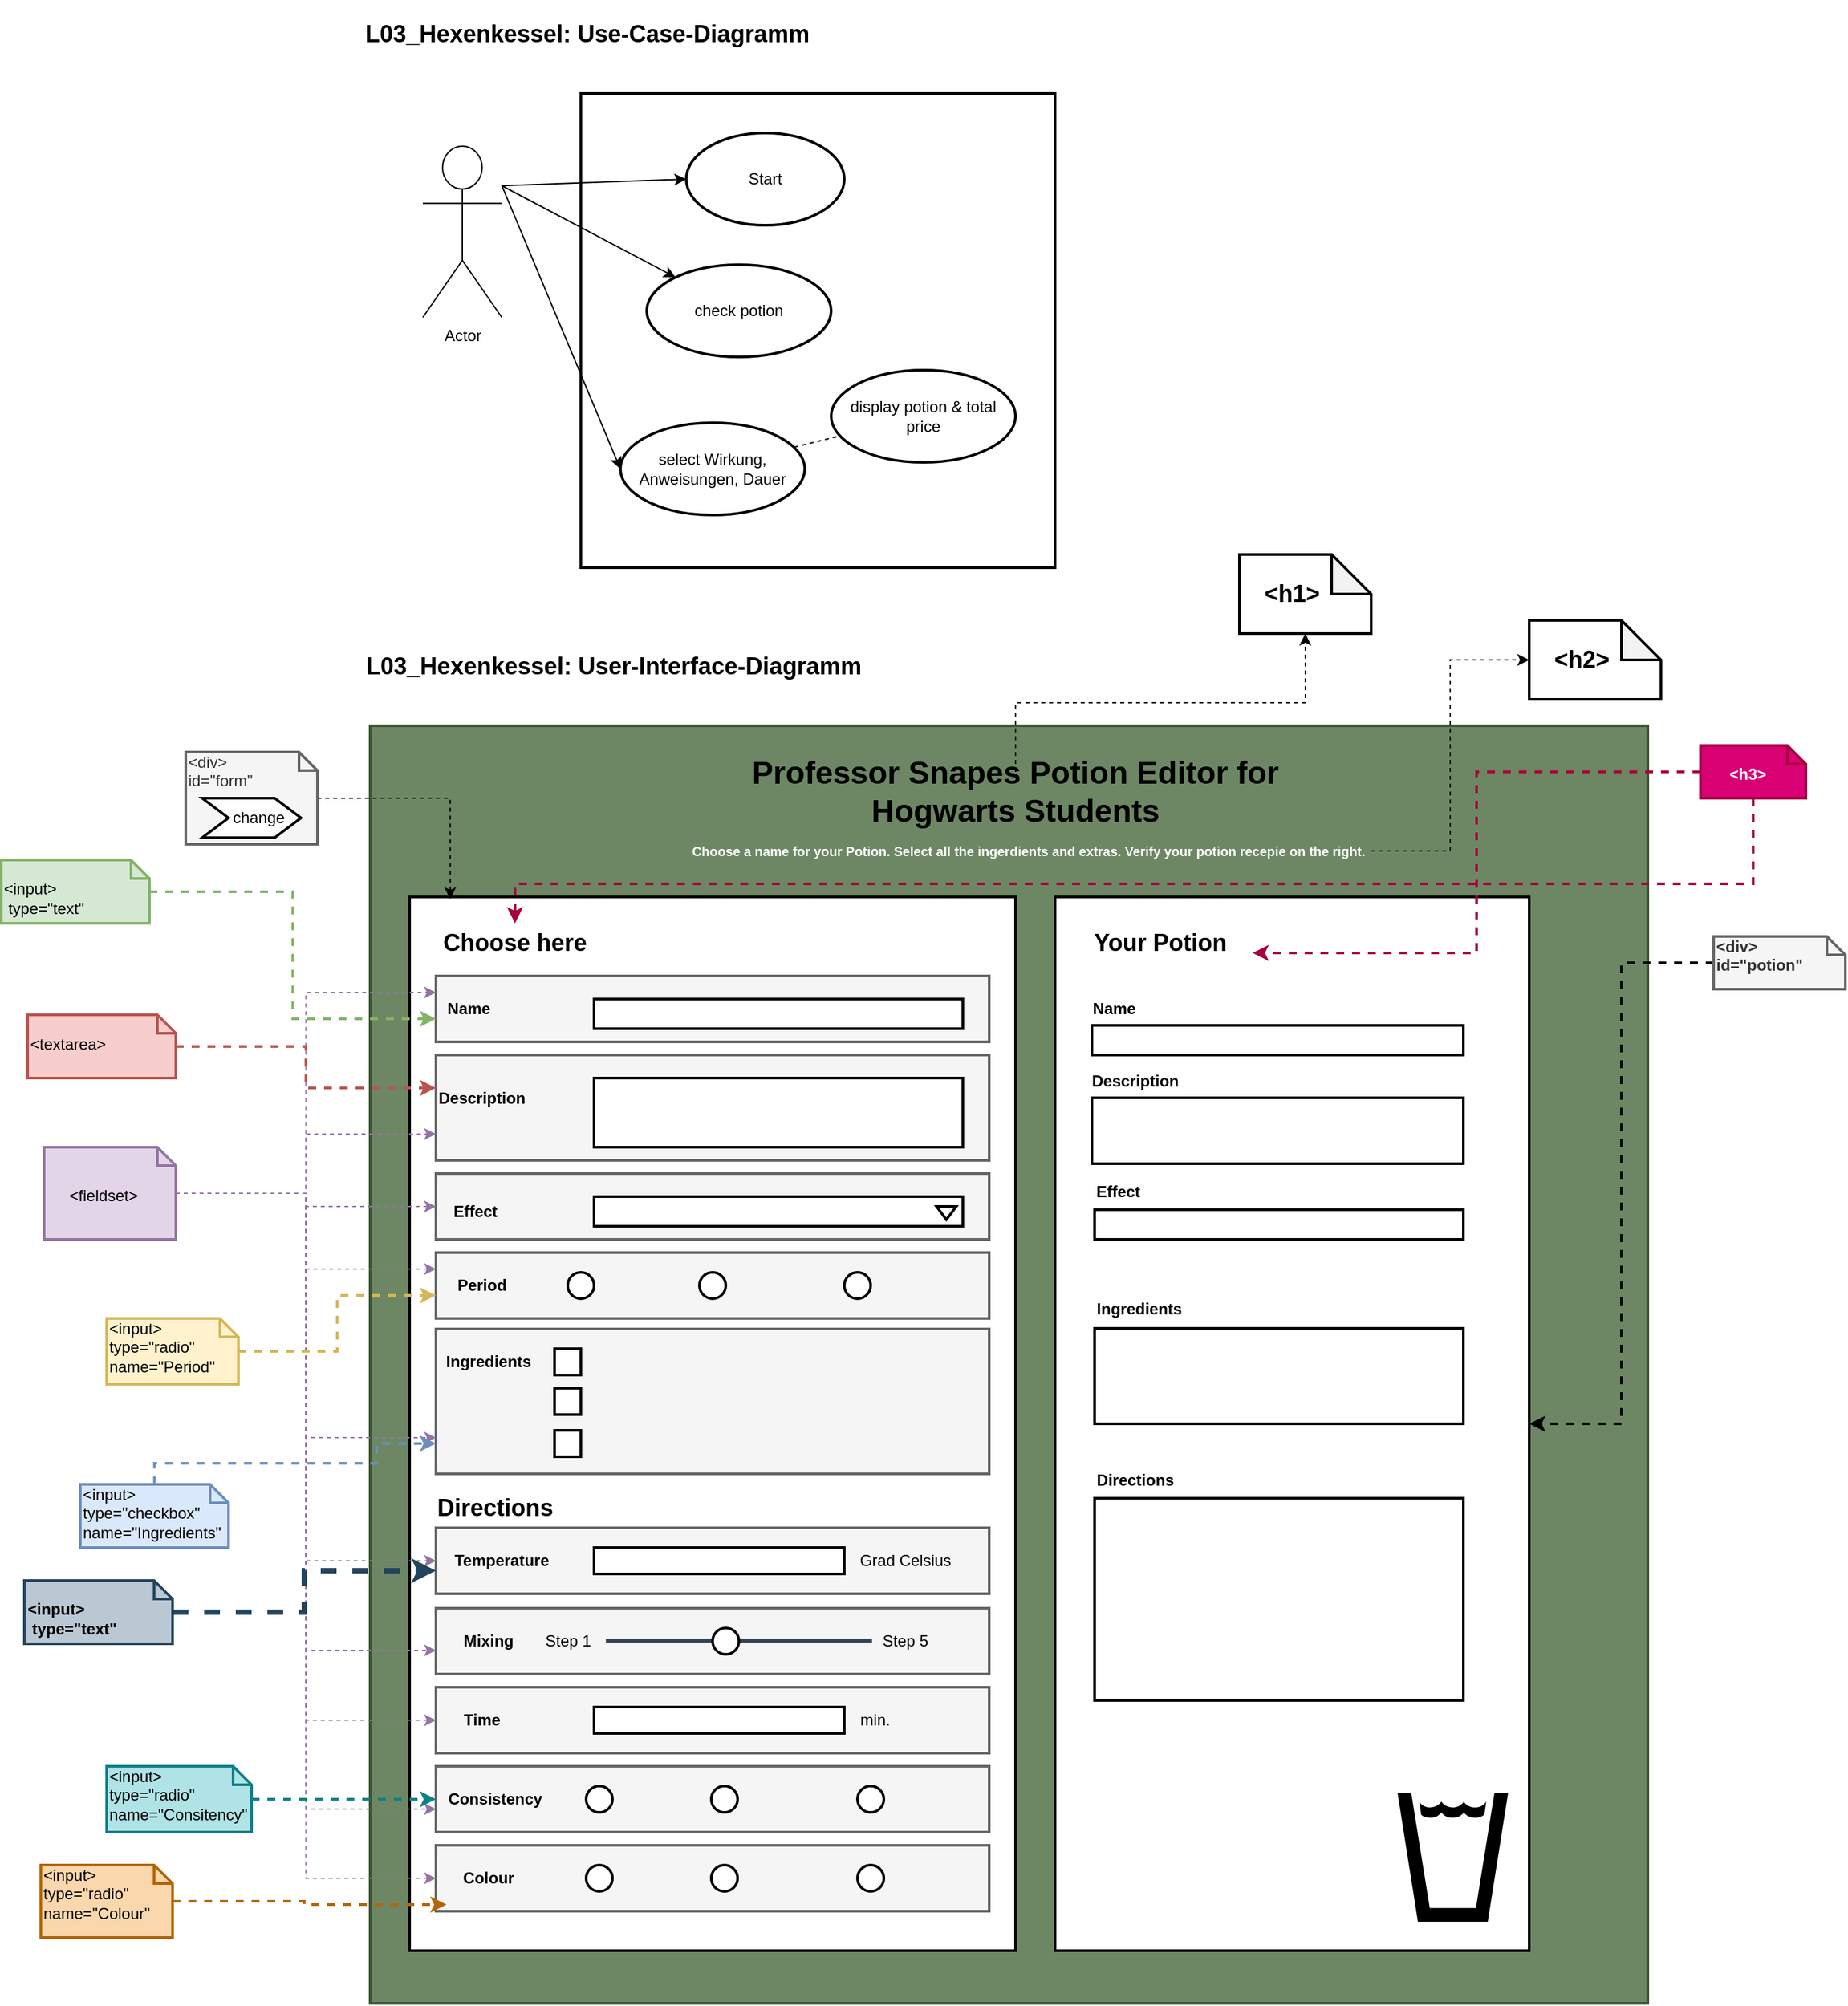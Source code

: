 <mxfile version="13.7.3" type="device"><diagram id="droMMMd5bSIr09-QxY5F" name="Seite-1"><mxGraphModel dx="2541" dy="1284" grid="1" gridSize="10" guides="1" tooltips="1" connect="1" arrows="1" fold="1" page="1" pageScale="1" pageWidth="827" pageHeight="1169" math="0" shadow="0"><root><mxCell id="0"/><mxCell id="1" parent="0"/><mxCell id="gWFAByGImSmEithLq4Rz-1" value="Actor" style="shape=umlActor;verticalLabelPosition=bottom;verticalAlign=top;html=1;" vertex="1" parent="1"><mxGeometry x="80" y="120" width="60" height="130" as="geometry"/></mxCell><mxCell id="gWFAByGImSmEithLq4Rz-2" value="&lt;h2&gt;&lt;b&gt;L03_Hexenkessel: Use-Case-Diagramm&lt;/b&gt;&lt;/h2&gt;" style="text;html=1;strokeColor=none;fillColor=none;align=center;verticalAlign=middle;whiteSpace=wrap;rounded=0;strokeWidth=2;" vertex="1" parent="1"><mxGeometry x="20" y="20" width="370" height="30" as="geometry"/></mxCell><mxCell id="gWFAByGImSmEithLq4Rz-7" value="" style="whiteSpace=wrap;html=1;aspect=fixed;strokeWidth=2;" vertex="1" parent="1"><mxGeometry x="200" y="80" width="360" height="360" as="geometry"/></mxCell><mxCell id="gWFAByGImSmEithLq4Rz-8" value="Start" style="ellipse;whiteSpace=wrap;html=1;strokeWidth=2;" vertex="1" parent="1"><mxGeometry x="280" y="110" width="120" height="70" as="geometry"/></mxCell><mxCell id="gWFAByGImSmEithLq4Rz-9" value="check potion" style="ellipse;whiteSpace=wrap;html=1;strokeWidth=2;" vertex="1" parent="1"><mxGeometry x="250" y="210" width="140" height="70" as="geometry"/></mxCell><mxCell id="gWFAByGImSmEithLq4Rz-10" value="select Wirkung, Anweisungen, Dauer" style="ellipse;whiteSpace=wrap;html=1;strokeWidth=2;" vertex="1" parent="1"><mxGeometry x="230" y="330" width="140" height="70" as="geometry"/></mxCell><mxCell id="gWFAByGImSmEithLq4Rz-11" value="display potion &amp;amp; total price" style="ellipse;whiteSpace=wrap;html=1;strokeWidth=2;" vertex="1" parent="1"><mxGeometry x="390" y="290" width="140" height="70" as="geometry"/></mxCell><mxCell id="gWFAByGImSmEithLq4Rz-16" value="" style="endArrow=classic;html=1;" edge="1" parent="1" target="gWFAByGImSmEithLq4Rz-9"><mxGeometry width="50" height="50" relative="1" as="geometry"><mxPoint x="140" y="150" as="sourcePoint"/><mxPoint x="240.76" y="150.554" as="targetPoint"/><Array as="points"/></mxGeometry></mxCell><mxCell id="gWFAByGImSmEithLq4Rz-17" value="" style="endArrow=classic;html=1;entryX=0;entryY=0.5;entryDx=0;entryDy=0;" edge="1" parent="1" target="gWFAByGImSmEithLq4Rz-10"><mxGeometry width="50" height="50" relative="1" as="geometry"><mxPoint x="140" y="150" as="sourcePoint"/><mxPoint x="264.395" y="213.739" as="targetPoint"/><Array as="points"/></mxGeometry></mxCell><mxCell id="gWFAByGImSmEithLq4Rz-19" value="" style="endArrow=none;dashed=1;html=1;exitX=0.943;exitY=0.264;exitDx=0;exitDy=0;exitPerimeter=0;" edge="1" parent="1" source="gWFAByGImSmEithLq4Rz-10" target="gWFAByGImSmEithLq4Rz-11"><mxGeometry width="50" height="50" relative="1" as="geometry"><mxPoint x="390" y="220" as="sourcePoint"/><mxPoint x="440" y="170" as="targetPoint"/></mxGeometry></mxCell><mxCell id="gWFAByGImSmEithLq4Rz-20" value="" style="endArrow=classic;html=1;entryX=0;entryY=0.5;entryDx=0;entryDy=0;" edge="1" parent="1" target="gWFAByGImSmEithLq4Rz-8"><mxGeometry width="50" height="50" relative="1" as="geometry"><mxPoint x="140" y="150" as="sourcePoint"/><mxPoint x="440" y="170" as="targetPoint"/></mxGeometry></mxCell><mxCell id="gWFAByGImSmEithLq4Rz-21" value="&lt;h2&gt;&lt;b&gt;L03_Hexenkessel: User-Interface-Diagramm&lt;/b&gt;&lt;/h2&gt;" style="text;html=1;strokeColor=none;fillColor=none;align=center;verticalAlign=middle;whiteSpace=wrap;rounded=0;strokeWidth=2;" vertex="1" parent="1"><mxGeometry x="20" y="500" width="410" height="30" as="geometry"/></mxCell><mxCell id="gWFAByGImSmEithLq4Rz-22" value="" style="whiteSpace=wrap;html=1;aspect=fixed;strokeWidth=2;fillColor=#6d8764;strokeColor=#3A5431;fontColor=#ffffff;" vertex="1" parent="1"><mxGeometry x="40" y="560" width="970" height="970" as="geometry"/></mxCell><mxCell id="gWFAByGImSmEithLq4Rz-23" value="" style="rounded=0;whiteSpace=wrap;html=1;strokeWidth=2;" vertex="1" parent="1"><mxGeometry x="70" y="690" width="460" height="800" as="geometry"/></mxCell><mxCell id="gWFAByGImSmEithLq4Rz-24" value="" style="rounded=0;whiteSpace=wrap;html=1;strokeWidth=2;" vertex="1" parent="1"><mxGeometry x="560" y="690" width="360" height="800" as="geometry"/></mxCell><mxCell id="gWFAByGImSmEithLq4Rz-107" style="edgeStyle=orthogonalEdgeStyle;rounded=0;orthogonalLoop=1;jettySize=auto;html=1;dashed=1;" edge="1" parent="1" source="gWFAByGImSmEithLq4Rz-26" target="gWFAByGImSmEithLq4Rz-106"><mxGeometry relative="1" as="geometry"/></mxCell><mxCell id="gWFAByGImSmEithLq4Rz-26" value="&lt;h1&gt;&lt;b&gt;Professor Snapes Potion Editor for Hogwarts Students&lt;/b&gt;&lt;/h1&gt;" style="text;html=1;strokeColor=none;fillColor=none;align=center;verticalAlign=middle;whiteSpace=wrap;rounded=0;strokeWidth=2;" vertex="1" parent="1"><mxGeometry x="290" y="595" width="480" height="30" as="geometry"/></mxCell><mxCell id="gWFAByGImSmEithLq4Rz-116" style="edgeStyle=orthogonalEdgeStyle;rounded=0;orthogonalLoop=1;jettySize=auto;html=1;entryX=0;entryY=0.5;entryDx=0;entryDy=0;entryPerimeter=0;dashed=1;" edge="1" parent="1" source="gWFAByGImSmEithLq4Rz-28" target="gWFAByGImSmEithLq4Rz-111"><mxGeometry relative="1" as="geometry"/></mxCell><mxCell id="gWFAByGImSmEithLq4Rz-28" value="&lt;h5&gt;&lt;b&gt;&lt;font color=&quot;#ffffff&quot;&gt;Choose a name for your Potion. Select all the ingerdients and extras. Verify your potion recepie on the right.&lt;/font&gt;&lt;/b&gt;&lt;/h5&gt;" style="text;html=1;strokeColor=none;fillColor=none;align=center;verticalAlign=middle;whiteSpace=wrap;rounded=0;strokeWidth=2;" vertex="1" parent="1"><mxGeometry x="280" y="640" width="520" height="30" as="geometry"/></mxCell><mxCell id="gWFAByGImSmEithLq4Rz-30" value="&lt;h2&gt;&lt;b&gt;Choose here&lt;/b&gt;&lt;/h2&gt;" style="text;html=1;strokeColor=none;fillColor=none;align=center;verticalAlign=middle;whiteSpace=wrap;rounded=0;strokeWidth=2;" vertex="1" parent="1"><mxGeometry x="80" y="710" width="140" height="30" as="geometry"/></mxCell><mxCell id="gWFAByGImSmEithLq4Rz-31" value="&lt;h2&gt;&lt;b&gt;Your Potion&lt;/b&gt;&lt;/h2&gt;" style="text;html=1;strokeColor=none;fillColor=none;align=center;verticalAlign=middle;whiteSpace=wrap;rounded=0;strokeWidth=2;" vertex="1" parent="1"><mxGeometry x="570" y="710" width="140" height="30" as="geometry"/></mxCell><mxCell id="gWFAByGImSmEithLq4Rz-32" value="" style="rounded=0;whiteSpace=wrap;html=1;strokeWidth=2;fillColor=#f5f5f5;strokeColor=#666666;fontColor=#333333;" vertex="1" parent="1"><mxGeometry x="90" y="750" width="420" height="50" as="geometry"/></mxCell><mxCell id="gWFAByGImSmEithLq4Rz-33" value="" style="rounded=0;whiteSpace=wrap;html=1;strokeWidth=2;" vertex="1" parent="1"><mxGeometry x="210" y="767.5" width="280" height="22.5" as="geometry"/></mxCell><mxCell id="gWFAByGImSmEithLq4Rz-34" value="&lt;p&gt;&lt;b&gt;Name&lt;/b&gt;&lt;/p&gt;" style="text;html=1;strokeColor=none;fillColor=none;align=center;verticalAlign=middle;whiteSpace=wrap;rounded=0;strokeWidth=2;" vertex="1" parent="1"><mxGeometry x="90" y="760" width="50" height="30" as="geometry"/></mxCell><mxCell id="gWFAByGImSmEithLq4Rz-35" value="" style="rounded=0;whiteSpace=wrap;html=1;strokeWidth=2;fillColor=#f5f5f5;strokeColor=#666666;fontColor=#333333;" vertex="1" parent="1"><mxGeometry x="90" y="810" width="420" height="80" as="geometry"/></mxCell><mxCell id="gWFAByGImSmEithLq4Rz-36" value="" style="rounded=0;whiteSpace=wrap;html=1;strokeWidth=2;" vertex="1" parent="1"><mxGeometry x="210" y="827.5" width="280" height="52.5" as="geometry"/></mxCell><mxCell id="gWFAByGImSmEithLq4Rz-37" value="&lt;p&gt;&lt;b&gt;Description&lt;/b&gt;&lt;/p&gt;" style="text;html=1;strokeColor=none;fillColor=none;align=center;verticalAlign=middle;whiteSpace=wrap;rounded=0;strokeWidth=2;" vertex="1" parent="1"><mxGeometry x="90" y="827.5" width="70" height="30" as="geometry"/></mxCell><mxCell id="gWFAByGImSmEithLq4Rz-39" value="" style="rounded=0;whiteSpace=wrap;html=1;strokeWidth=2;fillColor=#f5f5f5;strokeColor=#666666;fontColor=#333333;" vertex="1" parent="1"><mxGeometry x="90" y="900" width="420" height="50" as="geometry"/></mxCell><mxCell id="gWFAByGImSmEithLq4Rz-40" value="" style="rounded=0;whiteSpace=wrap;html=1;strokeWidth=2;" vertex="1" parent="1"><mxGeometry x="210" y="917.5" width="280" height="22.5" as="geometry"/></mxCell><mxCell id="gWFAByGImSmEithLq4Rz-41" value="&lt;p&gt;&lt;b&gt;Effect&lt;/b&gt;&lt;/p&gt;" style="text;html=1;strokeColor=none;fillColor=none;align=center;verticalAlign=middle;whiteSpace=wrap;rounded=0;strokeWidth=2;" vertex="1" parent="1"><mxGeometry x="90" y="913.75" width="60" height="30" as="geometry"/></mxCell><mxCell id="gWFAByGImSmEithLq4Rz-42" value="" style="triangle;whiteSpace=wrap;html=1;strokeWidth=2;rotation=90;" vertex="1" parent="1"><mxGeometry x="472.5" y="922.5" width="10" height="15" as="geometry"/></mxCell><mxCell id="gWFAByGImSmEithLq4Rz-44" value="" style="rounded=0;whiteSpace=wrap;html=1;strokeWidth=2;fillColor=#f5f5f5;strokeColor=#666666;fontColor=#333333;" vertex="1" parent="1"><mxGeometry x="90" y="960" width="420" height="50" as="geometry"/></mxCell><mxCell id="gWFAByGImSmEithLq4Rz-46" value="&lt;p&gt;&lt;b&gt;Period&lt;/b&gt;&lt;/p&gt;" style="text;html=1;strokeColor=none;fillColor=none;align=center;verticalAlign=middle;whiteSpace=wrap;rounded=0;strokeWidth=2;" vertex="1" parent="1"><mxGeometry x="90" y="970" width="70" height="30" as="geometry"/></mxCell><mxCell id="gWFAByGImSmEithLq4Rz-47" value="" style="ellipse;whiteSpace=wrap;html=1;aspect=fixed;strokeWidth=2;" vertex="1" parent="1"><mxGeometry x="190" y="975" width="20" height="20" as="geometry"/></mxCell><mxCell id="gWFAByGImSmEithLq4Rz-48" value="" style="ellipse;whiteSpace=wrap;html=1;aspect=fixed;strokeWidth=2;" vertex="1" parent="1"><mxGeometry x="290" y="975" width="20" height="20" as="geometry"/></mxCell><mxCell id="gWFAByGImSmEithLq4Rz-49" value="" style="ellipse;whiteSpace=wrap;html=1;aspect=fixed;strokeWidth=2;" vertex="1" parent="1"><mxGeometry x="400" y="975" width="20" height="20" as="geometry"/></mxCell><mxCell id="gWFAByGImSmEithLq4Rz-51" value="" style="rounded=0;whiteSpace=wrap;html=1;strokeWidth=2;fillColor=#f5f5f5;strokeColor=#666666;fontColor=#333333;" vertex="1" parent="1"><mxGeometry x="90" y="1018" width="420" height="110" as="geometry"/></mxCell><mxCell id="gWFAByGImSmEithLq4Rz-53" value="&lt;p&gt;&lt;b&gt;Ingredients&lt;/b&gt;&lt;/p&gt;" style="text;html=1;strokeColor=none;fillColor=none;align=center;verticalAlign=middle;whiteSpace=wrap;rounded=0;strokeWidth=2;" vertex="1" parent="1"><mxGeometry x="90" y="1028" width="80" height="30" as="geometry"/></mxCell><mxCell id="gWFAByGImSmEithLq4Rz-54" value="&lt;h2&gt;&lt;b&gt;Directions&lt;/b&gt;&lt;/h2&gt;" style="text;html=1;strokeColor=none;fillColor=none;align=center;verticalAlign=middle;whiteSpace=wrap;rounded=0;strokeWidth=2;" vertex="1" parent="1"><mxGeometry x="88" y="1139" width="94" height="30" as="geometry"/></mxCell><mxCell id="gWFAByGImSmEithLq4Rz-55" value="" style="rounded=0;whiteSpace=wrap;html=1;strokeWidth=2;" vertex="1" parent="1"><mxGeometry x="180" y="1033" width="20" height="20" as="geometry"/></mxCell><mxCell id="gWFAByGImSmEithLq4Rz-56" value="" style="rounded=0;whiteSpace=wrap;html=1;strokeWidth=2;" vertex="1" parent="1"><mxGeometry x="180" y="1063" width="20" height="20" as="geometry"/></mxCell><mxCell id="gWFAByGImSmEithLq4Rz-57" value="" style="rounded=0;whiteSpace=wrap;html=1;strokeWidth=2;" vertex="1" parent="1"><mxGeometry x="180" y="1095" width="20" height="20" as="geometry"/></mxCell><mxCell id="gWFAByGImSmEithLq4Rz-58" value="" style="rounded=0;whiteSpace=wrap;html=1;strokeWidth=2;fillColor=#f5f5f5;strokeColor=#666666;fontColor=#333333;" vertex="1" parent="1"><mxGeometry x="90" y="1169" width="420" height="50" as="geometry"/></mxCell><mxCell id="gWFAByGImSmEithLq4Rz-60" value="&lt;p&gt;&lt;b&gt;Temperature&lt;/b&gt;&lt;/p&gt;" style="text;html=1;strokeColor=none;fillColor=none;align=center;verticalAlign=middle;whiteSpace=wrap;rounded=0;strokeWidth=2;" vertex="1" parent="1"><mxGeometry x="90" y="1179" width="100" height="30" as="geometry"/></mxCell><mxCell id="gWFAByGImSmEithLq4Rz-68" value="Grad Celsius" style="text;html=1;strokeColor=none;fillColor=none;align=center;verticalAlign=middle;whiteSpace=wrap;rounded=0;" vertex="1" parent="1"><mxGeometry x="403" y="1184" width="87" height="20" as="geometry"/></mxCell><mxCell id="gWFAByGImSmEithLq4Rz-72" value="" style="rounded=0;whiteSpace=wrap;html=1;strokeWidth=2;fillColor=#f5f5f5;strokeColor=#666666;fontColor=#333333;" vertex="1" parent="1"><mxGeometry x="90" y="1230" width="420" height="50" as="geometry"/></mxCell><mxCell id="gWFAByGImSmEithLq4Rz-74" value="&lt;p&gt;&lt;b&gt;Mixing&lt;/b&gt;&lt;/p&gt;" style="text;html=1;strokeColor=none;fillColor=none;align=center;verticalAlign=middle;whiteSpace=wrap;rounded=0;strokeWidth=2;" vertex="1" parent="1"><mxGeometry x="90" y="1239.5" width="80" height="30" as="geometry"/></mxCell><mxCell id="gWFAByGImSmEithLq4Rz-75" value="" style="rounded=0;whiteSpace=wrap;html=1;strokeWidth=2;fillColor=#647687;strokeColor=#314354;fontColor=#ffffff;" vertex="1" parent="1"><mxGeometry x="220" y="1254" width="200" height="1" as="geometry"/></mxCell><mxCell id="gWFAByGImSmEithLq4Rz-76" value="" style="ellipse;whiteSpace=wrap;html=1;strokeWidth=2;" vertex="1" parent="1"><mxGeometry x="300" y="1245" width="20" height="20" as="geometry"/></mxCell><mxCell id="gWFAByGImSmEithLq4Rz-77" value="Step 5" style="text;html=1;strokeColor=none;fillColor=none;align=center;verticalAlign=middle;whiteSpace=wrap;rounded=0;" vertex="1" parent="1"><mxGeometry x="403" y="1245" width="87" height="20" as="geometry"/></mxCell><mxCell id="gWFAByGImSmEithLq4Rz-78" value="Step 1" style="text;html=1;strokeColor=none;fillColor=none;align=center;verticalAlign=middle;whiteSpace=wrap;rounded=0;" vertex="1" parent="1"><mxGeometry x="146.5" y="1245" width="87" height="20" as="geometry"/></mxCell><mxCell id="gWFAByGImSmEithLq4Rz-79" value="" style="rounded=0;whiteSpace=wrap;html=1;strokeWidth=2;" vertex="1" parent="1"><mxGeometry x="210" y="1184" width="190" height="20" as="geometry"/></mxCell><mxCell id="gWFAByGImSmEithLq4Rz-80" value="" style="rounded=0;whiteSpace=wrap;html=1;strokeWidth=2;fillColor=#f5f5f5;strokeColor=#666666;fontColor=#333333;" vertex="1" parent="1"><mxGeometry x="90" y="1290" width="420" height="50" as="geometry"/></mxCell><mxCell id="gWFAByGImSmEithLq4Rz-81" value="&lt;p&gt;&lt;b&gt;Time&lt;/b&gt;&lt;/p&gt;" style="text;html=1;strokeColor=none;fillColor=none;align=center;verticalAlign=middle;whiteSpace=wrap;rounded=0;strokeWidth=2;" vertex="1" parent="1"><mxGeometry x="90" y="1300" width="70" height="30" as="geometry"/></mxCell><mxCell id="gWFAByGImSmEithLq4Rz-85" value="min." style="text;html=1;strokeColor=none;fillColor=none;align=center;verticalAlign=middle;whiteSpace=wrap;rounded=0;" vertex="1" parent="1"><mxGeometry x="380" y="1305" width="87" height="20" as="geometry"/></mxCell><mxCell id="gWFAByGImSmEithLq4Rz-86" value="" style="rounded=0;whiteSpace=wrap;html=1;strokeWidth=2;" vertex="1" parent="1"><mxGeometry x="210" y="1305" width="190" height="20" as="geometry"/></mxCell><mxCell id="gWFAByGImSmEithLq4Rz-92" value="" style="rounded=0;whiteSpace=wrap;html=1;strokeWidth=2;fillColor=#f5f5f5;strokeColor=#666666;fontColor=#333333;" vertex="1" parent="1"><mxGeometry x="90" y="1350" width="420" height="50" as="geometry"/></mxCell><mxCell id="gWFAByGImSmEithLq4Rz-93" value="&lt;p&gt;&lt;b&gt;Consistency&lt;/b&gt;&lt;/p&gt;" style="text;html=1;strokeColor=none;fillColor=none;align=center;verticalAlign=middle;whiteSpace=wrap;rounded=0;strokeWidth=2;" vertex="1" parent="1"><mxGeometry x="90" y="1360" width="90" height="30" as="geometry"/></mxCell><mxCell id="gWFAByGImSmEithLq4Rz-94" value="" style="ellipse;whiteSpace=wrap;html=1;aspect=fixed;strokeWidth=2;" vertex="1" parent="1"><mxGeometry x="204" y="1365" width="20" height="20" as="geometry"/></mxCell><mxCell id="gWFAByGImSmEithLq4Rz-95" value="" style="ellipse;whiteSpace=wrap;html=1;aspect=fixed;strokeWidth=2;" vertex="1" parent="1"><mxGeometry x="299" y="1365" width="20" height="20" as="geometry"/></mxCell><mxCell id="gWFAByGImSmEithLq4Rz-96" value="" style="ellipse;whiteSpace=wrap;html=1;aspect=fixed;strokeWidth=2;" vertex="1" parent="1"><mxGeometry x="410" y="1365" width="20" height="20" as="geometry"/></mxCell><mxCell id="gWFAByGImSmEithLq4Rz-101" value="" style="rounded=0;whiteSpace=wrap;html=1;strokeWidth=2;fillColor=#f5f5f5;strokeColor=#666666;fontColor=#333333;" vertex="1" parent="1"><mxGeometry x="90" y="1410" width="420" height="50" as="geometry"/></mxCell><mxCell id="gWFAByGImSmEithLq4Rz-102" value="&lt;p&gt;&lt;b&gt;Colour&lt;/b&gt;&lt;/p&gt;" style="text;html=1;strokeColor=none;fillColor=none;align=center;verticalAlign=middle;whiteSpace=wrap;rounded=0;strokeWidth=2;" vertex="1" parent="1"><mxGeometry x="90" y="1420" width="80" height="30" as="geometry"/></mxCell><mxCell id="gWFAByGImSmEithLq4Rz-103" value="" style="ellipse;whiteSpace=wrap;html=1;aspect=fixed;strokeWidth=2;" vertex="1" parent="1"><mxGeometry x="204" y="1425" width="20" height="20" as="geometry"/></mxCell><mxCell id="gWFAByGImSmEithLq4Rz-104" value="" style="ellipse;whiteSpace=wrap;html=1;aspect=fixed;strokeWidth=2;" vertex="1" parent="1"><mxGeometry x="299" y="1425" width="20" height="20" as="geometry"/></mxCell><mxCell id="gWFAByGImSmEithLq4Rz-105" value="" style="ellipse;whiteSpace=wrap;html=1;aspect=fixed;strokeWidth=2;" vertex="1" parent="1"><mxGeometry x="410" y="1425" width="20" height="20" as="geometry"/></mxCell><mxCell id="gWFAByGImSmEithLq4Rz-106" value="&lt;h2&gt;&lt;br&gt;&lt;/h2&gt;" style="shape=note;whiteSpace=wrap;html=1;backgroundOutline=1;darkOpacity=0.05;strokeWidth=2;" vertex="1" parent="1"><mxGeometry x="700" y="430" width="100" height="60" as="geometry"/></mxCell><mxCell id="gWFAByGImSmEithLq4Rz-108" value="&lt;h2&gt;&amp;lt;h1&amp;gt;&lt;/h2&gt;" style="text;html=1;strokeColor=none;fillColor=none;align=center;verticalAlign=middle;whiteSpace=wrap;rounded=0;" vertex="1" parent="1"><mxGeometry x="720" y="450" width="40" height="20" as="geometry"/></mxCell><mxCell id="gWFAByGImSmEithLq4Rz-111" value="&lt;h2&gt;&lt;br&gt;&lt;/h2&gt;" style="shape=note;whiteSpace=wrap;html=1;backgroundOutline=1;darkOpacity=0.05;strokeWidth=2;" vertex="1" parent="1"><mxGeometry x="920" y="480" width="100" height="60" as="geometry"/></mxCell><mxCell id="gWFAByGImSmEithLq4Rz-112" value="&lt;h2&gt;&amp;lt;h2&amp;gt;&lt;/h2&gt;" style="text;html=1;strokeColor=none;fillColor=none;align=center;verticalAlign=middle;whiteSpace=wrap;rounded=0;" vertex="1" parent="1"><mxGeometry x="940" y="500" width="40" height="20" as="geometry"/></mxCell><mxCell id="gWFAByGImSmEithLq4Rz-131" style="edgeStyle=orthogonalEdgeStyle;rounded=0;orthogonalLoop=1;jettySize=auto;html=1;entryX=0.067;entryY=0.002;entryDx=0;entryDy=0;entryPerimeter=0;dashed=1;" edge="1" parent="1" source="gWFAByGImSmEithLq4Rz-129" target="gWFAByGImSmEithLq4Rz-23"><mxGeometry relative="1" as="geometry"/></mxCell><mxCell id="gWFAByGImSmEithLq4Rz-129" value="&amp;lt;div&amp;gt;&amp;nbsp;&lt;br&gt;id=&quot;form&quot;&lt;br&gt;&lt;br&gt;" style="shape=note;whiteSpace=wrap;html=1;size=14;verticalAlign=top;align=left;spacingTop=-6;strokeWidth=2;fillColor=#f5f5f5;strokeColor=#666666;fontColor=#333333;" vertex="1" parent="1"><mxGeometry x="-100" y="580" width="100" height="70" as="geometry"/></mxCell><mxCell id="gWFAByGImSmEithLq4Rz-130" value="&amp;nbsp; &amp;nbsp;change" style="shape=step;perimeter=stepPerimeter;whiteSpace=wrap;html=1;fixedSize=1;strokeWidth=2;" vertex="1" parent="1"><mxGeometry x="-87.5" y="615" width="75" height="30" as="geometry"/></mxCell><mxCell id="gWFAByGImSmEithLq4Rz-134" style="edgeStyle=orthogonalEdgeStyle;rounded=0;orthogonalLoop=1;jettySize=auto;html=1;entryX=0;entryY=0.75;entryDx=0;entryDy=0;dashed=1;fillColor=#e1d5e7;strokeColor=#9673a6;" edge="1" parent="1" source="gWFAByGImSmEithLq4Rz-132" target="gWFAByGImSmEithLq4Rz-35"><mxGeometry relative="1" as="geometry"/></mxCell><mxCell id="gWFAByGImSmEithLq4Rz-135" style="edgeStyle=orthogonalEdgeStyle;rounded=0;orthogonalLoop=1;jettySize=auto;html=1;dashed=1;fillColor=#e1d5e7;strokeColor=#9673a6;" edge="1" parent="1" source="gWFAByGImSmEithLq4Rz-132" target="gWFAByGImSmEithLq4Rz-39"><mxGeometry relative="1" as="geometry"/></mxCell><mxCell id="gWFAByGImSmEithLq4Rz-136" style="edgeStyle=orthogonalEdgeStyle;rounded=0;orthogonalLoop=1;jettySize=auto;html=1;entryX=0;entryY=0.25;entryDx=0;entryDy=0;dashed=1;fillColor=#e1d5e7;strokeColor=#9673a6;" edge="1" parent="1" source="gWFAByGImSmEithLq4Rz-132" target="gWFAByGImSmEithLq4Rz-44"><mxGeometry relative="1" as="geometry"/></mxCell><mxCell id="gWFAByGImSmEithLq4Rz-137" style="edgeStyle=orthogonalEdgeStyle;rounded=0;orthogonalLoop=1;jettySize=auto;html=1;entryX=0;entryY=0.25;entryDx=0;entryDy=0;dashed=1;fillColor=#e1d5e7;strokeColor=#9673a6;" edge="1" parent="1" source="gWFAByGImSmEithLq4Rz-132" target="gWFAByGImSmEithLq4Rz-32"><mxGeometry relative="1" as="geometry"/></mxCell><mxCell id="gWFAByGImSmEithLq4Rz-138" style="edgeStyle=orthogonalEdgeStyle;rounded=0;orthogonalLoop=1;jettySize=auto;html=1;entryX=0;entryY=0.75;entryDx=0;entryDy=0;dashed=1;fillColor=#e1d5e7;strokeColor=#9673a6;" edge="1" parent="1" source="gWFAByGImSmEithLq4Rz-132" target="gWFAByGImSmEithLq4Rz-51"><mxGeometry relative="1" as="geometry"/></mxCell><mxCell id="gWFAByGImSmEithLq4Rz-141" style="edgeStyle=orthogonalEdgeStyle;rounded=0;orthogonalLoop=1;jettySize=auto;html=1;entryX=0;entryY=0.5;entryDx=0;entryDy=0;dashed=1;fillColor=#e1d5e7;strokeColor=#9673a6;" edge="1" parent="1" source="gWFAByGImSmEithLq4Rz-132" target="gWFAByGImSmEithLq4Rz-60"><mxGeometry relative="1" as="geometry"/></mxCell><mxCell id="gWFAByGImSmEithLq4Rz-142" style="edgeStyle=orthogonalEdgeStyle;rounded=0;orthogonalLoop=1;jettySize=auto;html=1;entryX=0;entryY=0.75;entryDx=0;entryDy=0;dashed=1;fillColor=#e1d5e7;strokeColor=#9673a6;" edge="1" parent="1" source="gWFAByGImSmEithLq4Rz-132" target="gWFAByGImSmEithLq4Rz-74"><mxGeometry relative="1" as="geometry"/></mxCell><mxCell id="gWFAByGImSmEithLq4Rz-143" style="edgeStyle=orthogonalEdgeStyle;rounded=0;orthogonalLoop=1;jettySize=auto;html=1;entryX=0;entryY=0.5;entryDx=0;entryDy=0;dashed=1;fillColor=#e1d5e7;strokeColor=#9673a6;" edge="1" parent="1" source="gWFAByGImSmEithLq4Rz-132" target="gWFAByGImSmEithLq4Rz-81"><mxGeometry relative="1" as="geometry"/></mxCell><mxCell id="gWFAByGImSmEithLq4Rz-144" style="edgeStyle=orthogonalEdgeStyle;rounded=0;orthogonalLoop=1;jettySize=auto;html=1;entryX=0;entryY=0.75;entryDx=0;entryDy=0;dashed=1;fillColor=#e1d5e7;strokeColor=#9673a6;" edge="1" parent="1" source="gWFAByGImSmEithLq4Rz-132" target="gWFAByGImSmEithLq4Rz-93"><mxGeometry relative="1" as="geometry"/></mxCell><mxCell id="gWFAByGImSmEithLq4Rz-145" style="edgeStyle=orthogonalEdgeStyle;rounded=0;orthogonalLoop=1;jettySize=auto;html=1;entryX=0;entryY=0.5;entryDx=0;entryDy=0;dashed=1;fillColor=#e1d5e7;strokeColor=#9673a6;" edge="1" parent="1" source="gWFAByGImSmEithLq4Rz-132" target="gWFAByGImSmEithLq4Rz-102"><mxGeometry relative="1" as="geometry"/></mxCell><mxCell id="gWFAByGImSmEithLq4Rz-132" value="&lt;br&gt;&lt;br&gt;&amp;nbsp; &amp;nbsp; &amp;nbsp;&amp;lt;fieldset&amp;gt;" style="shape=note;whiteSpace=wrap;html=1;size=14;verticalAlign=top;align=left;spacingTop=-6;strokeWidth=2;fillColor=#e1d5e7;strokeColor=#9673a6;" vertex="1" parent="1"><mxGeometry x="-207.5" y="880" width="100" height="70" as="geometry"/></mxCell><mxCell id="gWFAByGImSmEithLq4Rz-147" style="edgeStyle=orthogonalEdgeStyle;rounded=0;orthogonalLoop=1;jettySize=auto;html=1;entryX=0;entryY=0.75;entryDx=0;entryDy=0;dashed=1;fillColor=#fff2cc;strokeColor=#d6b656;strokeWidth=2;" edge="1" parent="1" source="gWFAByGImSmEithLq4Rz-146" target="gWFAByGImSmEithLq4Rz-46"><mxGeometry relative="1" as="geometry"/></mxCell><mxCell id="gWFAByGImSmEithLq4Rz-146" value="&amp;lt;input&amp;gt; type=&quot;radio&quot;&lt;br&gt;name=&quot;Period&quot;" style="shape=note;whiteSpace=wrap;html=1;size=14;verticalAlign=top;align=left;spacingTop=-6;strokeWidth=2;fillColor=#fff2cc;strokeColor=#d6b656;" vertex="1" parent="1"><mxGeometry x="-160" y="1010" width="100" height="50" as="geometry"/></mxCell><mxCell id="gWFAByGImSmEithLq4Rz-150" style="edgeStyle=orthogonalEdgeStyle;rounded=0;orthogonalLoop=1;jettySize=auto;html=1;dashed=1;strokeWidth=2;fillColor=#dae8fc;strokeColor=#6c8ebf;" edge="1" parent="1" source="gWFAByGImSmEithLq4Rz-149" target="gWFAByGImSmEithLq4Rz-51"><mxGeometry relative="1" as="geometry"><Array as="points"><mxPoint x="45" y="1120"/><mxPoint x="45" y="1105"/></Array></mxGeometry></mxCell><mxCell id="gWFAByGImSmEithLq4Rz-149" value="&amp;lt;input&amp;gt; type=&quot;checkbox&quot;&lt;br&gt;name=&quot;Ingredients&quot;" style="shape=note;whiteSpace=wrap;html=1;size=14;verticalAlign=top;align=left;spacingTop=-6;strokeWidth=2;fillColor=#dae8fc;strokeColor=#6c8ebf;" vertex="1" parent="1"><mxGeometry x="-180" y="1136" width="112.5" height="48" as="geometry"/></mxCell><mxCell id="gWFAByGImSmEithLq4Rz-152" style="edgeStyle=orthogonalEdgeStyle;rounded=0;orthogonalLoop=1;jettySize=auto;html=1;entryX=0;entryY=0.75;entryDx=0;entryDy=0;dashed=1;strokeWidth=2;fillColor=#d5e8d4;strokeColor=#82b366;" edge="1" parent="1" source="gWFAByGImSmEithLq4Rz-151" target="gWFAByGImSmEithLq4Rz-34"><mxGeometry relative="1" as="geometry"/></mxCell><mxCell id="gWFAByGImSmEithLq4Rz-151" value="&lt;br&gt;&amp;lt;input&amp;gt;&lt;br&gt;&amp;nbsp;type=&quot;text&quot;" style="shape=note;whiteSpace=wrap;html=1;size=14;verticalAlign=top;align=left;spacingTop=-6;strokeWidth=2;fillColor=#d5e8d4;strokeColor=#82b366;" vertex="1" parent="1"><mxGeometry x="-240" y="662" width="112.5" height="48" as="geometry"/></mxCell><mxCell id="gWFAByGImSmEithLq4Rz-155" style="edgeStyle=orthogonalEdgeStyle;rounded=0;orthogonalLoop=1;jettySize=auto;html=1;entryX=0;entryY=0.25;entryDx=0;entryDy=0;dashed=1;strokeWidth=2;fillColor=#f8cecc;strokeColor=#b85450;" edge="1" parent="1" source="gWFAByGImSmEithLq4Rz-154" target="gWFAByGImSmEithLq4Rz-37"><mxGeometry relative="1" as="geometry"/></mxCell><mxCell id="gWFAByGImSmEithLq4Rz-154" value="&lt;br&gt;&amp;lt;textarea&amp;gt;" style="shape=note;whiteSpace=wrap;html=1;size=14;verticalAlign=top;align=left;spacingTop=-6;strokeWidth=2;fillColor=#f8cecc;strokeColor=#b85450;" vertex="1" parent="1"><mxGeometry x="-220" y="779.5" width="112.5" height="48" as="geometry"/></mxCell><mxCell id="gWFAByGImSmEithLq4Rz-161" style="edgeStyle=orthogonalEdgeStyle;rounded=0;orthogonalLoop=1;jettySize=auto;html=1;entryX=0;entryY=0.75;entryDx=0;entryDy=0;dashed=1;strokeWidth=4;fillColor=#bac8d3;strokeColor=#23445d;" edge="1" parent="1" source="gWFAByGImSmEithLq4Rz-156" target="gWFAByGImSmEithLq4Rz-60"><mxGeometry relative="1" as="geometry"/></mxCell><mxCell id="gWFAByGImSmEithLq4Rz-156" value="&lt;br&gt;&amp;lt;input&amp;gt;&lt;br&gt;&amp;nbsp;type=&quot;text&quot;" style="shape=note;whiteSpace=wrap;html=1;size=14;verticalAlign=top;align=left;spacingTop=-6;strokeWidth=2;fillColor=#bac8d3;strokeColor=#23445d;fontStyle=1" vertex="1" parent="1"><mxGeometry x="-222.5" y="1209" width="112.5" height="48" as="geometry"/></mxCell><mxCell id="gWFAByGImSmEithLq4Rz-160" style="edgeStyle=orthogonalEdgeStyle;rounded=0;orthogonalLoop=1;jettySize=auto;html=1;entryX=0.1;entryY=1.167;entryDx=0;entryDy=0;entryPerimeter=0;dashed=1;strokeWidth=2;fillColor=#fad7ac;strokeColor=#b46504;" edge="1" parent="1" source="gWFAByGImSmEithLq4Rz-157" target="gWFAByGImSmEithLq4Rz-102"><mxGeometry relative="1" as="geometry"/></mxCell><mxCell id="gWFAByGImSmEithLq4Rz-157" value="&amp;lt;input&amp;gt; type=&quot;radio&quot;&lt;br&gt;name=&quot;Colour&quot;" style="shape=note;whiteSpace=wrap;html=1;size=14;verticalAlign=top;align=left;spacingTop=-6;strokeWidth=2;fillColor=#fad7ac;strokeColor=#b46504;" vertex="1" parent="1"><mxGeometry x="-210" y="1425" width="100" height="55" as="geometry"/></mxCell><mxCell id="gWFAByGImSmEithLq4Rz-159" style="edgeStyle=orthogonalEdgeStyle;rounded=0;orthogonalLoop=1;jettySize=auto;html=1;entryX=0;entryY=0.5;entryDx=0;entryDy=0;dashed=1;strokeWidth=2;fillColor=#b0e3e6;strokeColor=#0e8088;" edge="1" parent="1" source="gWFAByGImSmEithLq4Rz-158" target="gWFAByGImSmEithLq4Rz-93"><mxGeometry relative="1" as="geometry"/></mxCell><mxCell id="gWFAByGImSmEithLq4Rz-158" value="&amp;lt;input&amp;gt; type=&quot;radio&quot;&lt;br&gt;name=&quot;Consitency&quot;" style="shape=note;whiteSpace=wrap;html=1;size=14;verticalAlign=top;align=left;spacingTop=-6;strokeWidth=2;fillColor=#b0e3e6;strokeColor=#0e8088;" vertex="1" parent="1"><mxGeometry x="-160" y="1350" width="110" height="50" as="geometry"/></mxCell><mxCell id="gWFAByGImSmEithLq4Rz-162" value="&lt;p&gt;&lt;b&gt;Name&lt;/b&gt;&lt;/p&gt;" style="text;html=1;strokeColor=none;fillColor=none;align=center;verticalAlign=middle;whiteSpace=wrap;rounded=0;strokeWidth=2;" vertex="1" parent="1"><mxGeometry x="580" y="760" width="50" height="30" as="geometry"/></mxCell><mxCell id="gWFAByGImSmEithLq4Rz-163" value="&lt;p&gt;&lt;b&gt;Description&lt;/b&gt;&lt;/p&gt;" style="text;html=1;strokeColor=none;fillColor=none;align=center;verticalAlign=middle;whiteSpace=wrap;rounded=0;strokeWidth=2;" vertex="1" parent="1"><mxGeometry x="586" y="815" width="70" height="30" as="geometry"/></mxCell><mxCell id="gWFAByGImSmEithLq4Rz-164" value="" style="rounded=0;whiteSpace=wrap;html=1;strokeWidth=2;" vertex="1" parent="1"><mxGeometry x="588" y="787.5" width="282" height="22.5" as="geometry"/></mxCell><mxCell id="gWFAByGImSmEithLq4Rz-165" value="" style="rounded=0;whiteSpace=wrap;html=1;strokeWidth=2;" vertex="1" parent="1"><mxGeometry x="588" y="842.5" width="282" height="50" as="geometry"/></mxCell><mxCell id="gWFAByGImSmEithLq4Rz-166" value="&lt;p&gt;&lt;b&gt;Effect&lt;/b&gt;&lt;/p&gt;" style="text;html=1;strokeColor=none;fillColor=none;align=center;verticalAlign=middle;whiteSpace=wrap;rounded=0;strokeWidth=2;" vertex="1" parent="1"><mxGeometry x="581" y="898.5" width="54" height="30" as="geometry"/></mxCell><mxCell id="gWFAByGImSmEithLq4Rz-168" value="" style="rounded=0;whiteSpace=wrap;html=1;strokeWidth=2;" vertex="1" parent="1"><mxGeometry x="590" y="927.5" width="280" height="22.5" as="geometry"/></mxCell><mxCell id="gWFAByGImSmEithLq4Rz-170" style="edgeStyle=orthogonalEdgeStyle;rounded=0;orthogonalLoop=1;jettySize=auto;html=1;dashed=1;strokeWidth=2;" edge="1" parent="1" source="gWFAByGImSmEithLq4Rz-169" target="gWFAByGImSmEithLq4Rz-24"><mxGeometry relative="1" as="geometry"/></mxCell><mxCell id="gWFAByGImSmEithLq4Rz-169" value="&lt;b&gt;&amp;lt;div&amp;gt;&amp;nbsp;&lt;br&gt;id=&quot;potion&quot;&lt;/b&gt;" style="shape=note;whiteSpace=wrap;html=1;size=14;verticalAlign=top;align=left;spacingTop=-6;strokeWidth=2;fillColor=#f5f5f5;strokeColor=#666666;fontColor=#333333;" vertex="1" parent="1"><mxGeometry x="1060" y="720" width="100" height="40" as="geometry"/></mxCell><mxCell id="gWFAByGImSmEithLq4Rz-171" value="&lt;p&gt;&lt;b&gt;Ingredients&lt;/b&gt;&lt;/p&gt;" style="text;html=1;strokeColor=none;fillColor=none;align=center;verticalAlign=middle;whiteSpace=wrap;rounded=0;strokeWidth=2;" vertex="1" parent="1"><mxGeometry x="584" y="988" width="80" height="30" as="geometry"/></mxCell><mxCell id="gWFAByGImSmEithLq4Rz-172" value="" style="rounded=0;whiteSpace=wrap;html=1;strokeWidth=2;" vertex="1" parent="1"><mxGeometry x="590" y="1017.5" width="280" height="72.5" as="geometry"/></mxCell><mxCell id="gWFAByGImSmEithLq4Rz-176" value="&lt;p&gt;&lt;b&gt;Directions&lt;/b&gt;&lt;/p&gt;" style="text;html=1;strokeColor=none;fillColor=none;align=center;verticalAlign=middle;whiteSpace=wrap;rounded=0;strokeWidth=2;" vertex="1" parent="1"><mxGeometry x="581" y="1118" width="80" height="30" as="geometry"/></mxCell><mxCell id="gWFAByGImSmEithLq4Rz-177" value="" style="rounded=0;whiteSpace=wrap;html=1;strokeWidth=2;" vertex="1" parent="1"><mxGeometry x="590" y="1146.5" width="280" height="153.5" as="geometry"/></mxCell><mxCell id="gWFAByGImSmEithLq4Rz-182" value="" style="shape=mxgraph.signs.food.drinking_water_1;html=1;pointerEvents=1;fillColor=#000000;strokeColor=none;verticalLabelPosition=bottom;verticalAlign=top;align=center;" vertex="1" parent="1"><mxGeometry x="820" y="1370" width="84" height="98" as="geometry"/></mxCell><mxCell id="gWFAByGImSmEithLq4Rz-185" style="edgeStyle=orthogonalEdgeStyle;rounded=0;orthogonalLoop=1;jettySize=auto;html=1;entryX=1;entryY=0.75;entryDx=0;entryDy=0;dashed=1;strokeWidth=2;fillColor=#d80073;strokeColor=#A50040;" edge="1" parent="1" source="gWFAByGImSmEithLq4Rz-184" target="gWFAByGImSmEithLq4Rz-31"><mxGeometry relative="1" as="geometry"/></mxCell><mxCell id="gWFAByGImSmEithLq4Rz-186" style="edgeStyle=orthogonalEdgeStyle;rounded=0;orthogonalLoop=1;jettySize=auto;html=1;dashed=1;strokeWidth=2;fillColor=#d80073;strokeColor=#A50040;" edge="1" parent="1" source="gWFAByGImSmEithLq4Rz-184" target="gWFAByGImSmEithLq4Rz-30"><mxGeometry relative="1" as="geometry"><Array as="points"><mxPoint x="1090" y="680"/><mxPoint x="150" y="680"/></Array></mxGeometry></mxCell><mxCell id="gWFAByGImSmEithLq4Rz-184" value="&lt;b&gt;&lt;br&gt;&amp;nbsp; &amp;nbsp; &amp;nbsp; &amp;lt;h3&amp;gt;&lt;/b&gt;" style="shape=note;whiteSpace=wrap;html=1;size=14;verticalAlign=top;align=left;spacingTop=-6;strokeWidth=2;fillColor=#d80073;strokeColor=#A50040;fontColor=#ffffff;" vertex="1" parent="1"><mxGeometry x="1050" y="575" width="80" height="40" as="geometry"/></mxCell></root></mxGraphModel></diagram></mxfile>